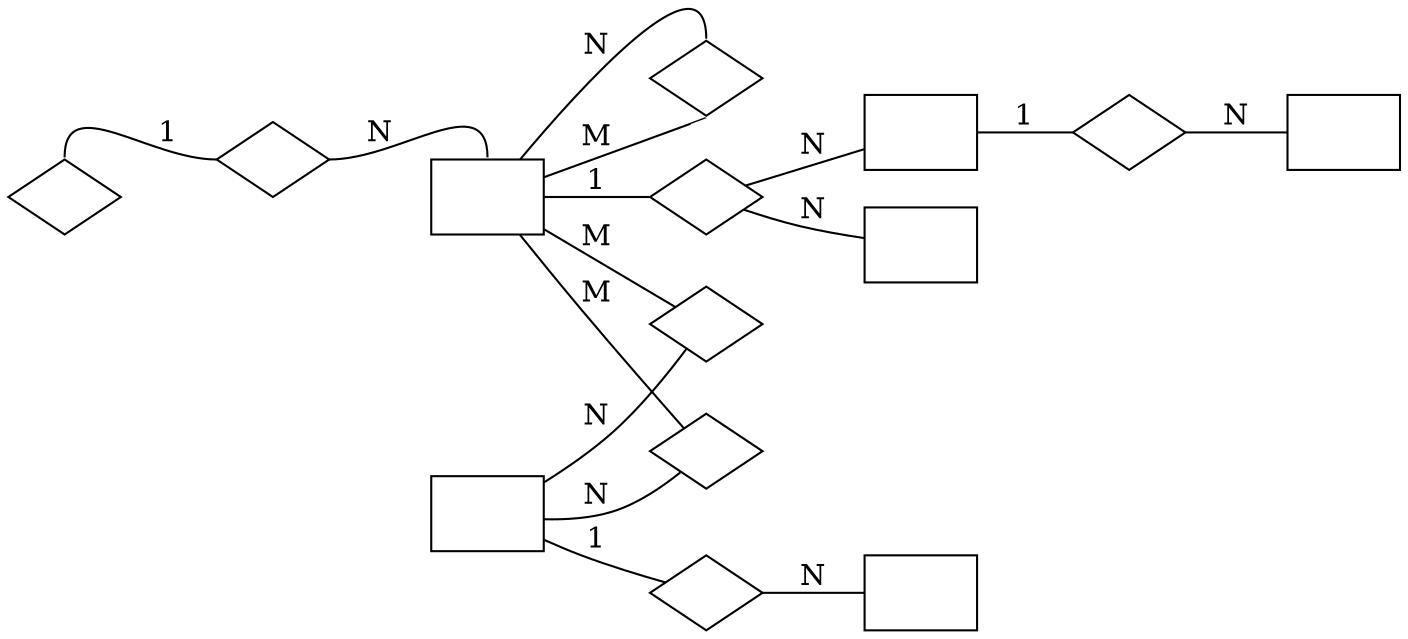 digraph G {
	d2toptions="--autosize --crop -ftikz";
	d2tdocpreamble="\usepackage{hyperref} \usetikzlibrary{shapes,automata,backgrounds,arrows,shadows} \providecommand{\arrayrulecolor}[1] {} \usepackage{ifxetex} \usepackage{ifluatex} \ifxetex   \usepackage{fontspec}   \usepackage{xunicode}   \defaultfontfeatures{Mapping=tex-text} \else   \ifluatex     \usepackage{fontspec}     \usepackage{xunicode}   \else     \usepackage[T1]{fontenc}     \usepackage[utf8]{inputenc}   \fi \fi  \ifxetex   \setmainfont{Iwona}   \setmonofont[Scale=0.88]{Consolas} \else   \ifluatex     \setmainfont{Iwona}     \setmonofont[Scale=0.88]{Consolas}   \else     \usepackage{iwona}     \usepackage[scaled=0.8]{beramono}   \fi \fi ";
	rankdir=LR;
	node [shape=box];
	edge [arrowhead=none];
	
dlat_m [label=" ",texlbl="\graphicspath{{/home/jmfernandez/projects/BLUEPRINT/BLUEPRINT-dcc-loading-scripts/model/BLUEPRINT-doc-template/icons/}} \arrayrulecolor{Black} \begin{tabular}{ c l }  \multicolumn{2}{c}{\textbf{\hyperref[tab:dlat_m]{\Large{}DNA *-lation - Metadata File}}} \\ \hline \includegraphics[height=1.6ex]{pk.pdf} & \hyperref[column:dlat.m.analysis_id]{\textbf{analysis\-\_\-id}} \\ \hyperref[column:lab.wgbs.experiment_id]{\includegraphics[height=1.6ex]{fk.pdf}} & \hyperref[column:dlat.m.experiment_id]{\textit{experiment\-\_\-id}} \\ \hyperref[column:dlat.m.analysis_id]{\includegraphics[height=1.6ex]{fk.pdf}} & \hyperref[column:dlat.m.base_analysis_id]{\textit{\textbf{\textcolor{gray}{base\-\_\-analysis\-\_\-id}}}} \\  & \hyperref[column:dlat.m.analysis_group_id]{analysis\-\_\-group\-\_\-id} \\  & \hyperref[column:dlat.m.data_status]{data\-\_\-status} \\  & \hyperref[column:dlat.m.assembly_version]{assembly\-\_\-version} \\  & \hyperref[column:dlat.m.ensembl_version]{\textcolor{gray}{ensembl\-\_\-version}} \\  & \hyperref[column:dlat.m.gencode_version]{\textcolor{gray}{gencode\-\_\-version}} \\  & \hyperref[column:dlat.m.program_versions]{\textbf{\textcolor{gray}{program\-\_\-versions}}} \\  & \hyperref[column:dlat.m.alignment_algorithm]{alignment\-\_\-algorithm} \\  & \hyperref[column:dlat.m.other_analysis_algorithm]{\textcolor{gray}{other\-\_\-analysis\-\_\-algorithm}} \\  & \hyperref[column:dlat.m.methylation_calling_algorithm]{\textcolor{gray}{methylation\-\_\-calling\-\_\-algorithm}} \\  & \hyperref[column:dlat.m.mr_type]{mr\-\_\-type} \\  & \hyperref[column:dlat.m.notes]{\textcolor{gray}{notes}} \end{tabular}",style="top color=dlat_m,shape=rectangle,rounded corners,drop shadow",margin="0,0"];
dlat_n [label=" ",texlbl="\graphicspath{{/home/jmfernandez/projects/BLUEPRINT/BLUEPRINT-dcc-loading-scripts/model/BLUEPRINT-doc-template/icons/}} \arrayrulecolor{Black} \begin{tabular}{ c l }  \multicolumn{2}{c}{\textbf{\hyperref[tab:dlat_n]{\Large{}DNA *-lation - Single Nucleotide File}}} \\ \hline \hyperref[column:dlat.m.analysis_id]{\includegraphics[height=1.6ex]{fkpk.pdf}} & \hyperref[column:dlat.n.analysis_id]{\textit{\textbf{analysis\-\_\-id}}} \\ \includegraphics[height=1.6ex]{pk.pdf} & \hyperref[column:dlat.n.d_lated_fragment_id]{\textbf{d\-\_\-lated\-\_\-fragment\-\_\-id}} \\  & \hyperref[column:dlat.n.d_lation_type]{d\-\_\-lation\-\_\-type} \\  & \hyperref[column:dlat.n.chromosome]{chromosome} \\  & \hyperref[column:dlat.n.chromosome_start]{chromosome\-\_\-start} \\  & \hyperref[column:dlat.n.chromosome_strand]{\textcolor{gray}{chromosome\-\_\-strand}} \\  & \hyperref[column:dlat.n.total_reads]{total\-\_\-reads} \\  & \hyperref[column:dlat.n.c_total_reads]{c\-\_\-total\-\_\-reads} \\  & \hyperref[column:dlat.n.d_lated_reads]{d\-\_\-lated\-\_\-reads} \\  & \hyperref[column:dlat.n.quality_score]{\textcolor{gray}{quality\-\_\-score}} \\  & \hyperref[column:dlat.n.probability]{\textcolor{gray}{probability}} \\  & \hyperref[column:dlat.n.methylation]{methylation} \\  & \hyperref[column:dlat.n.notes]{\textcolor{gray}{notes}} \end{tabular}",style="top color=dlat_n,shape=rectangle,rounded corners,drop shadow,double distance=2pt",margin="0,0"];
dlat_mr [label=" ",texlbl="\graphicspath{{/home/jmfernandez/projects/BLUEPRINT/BLUEPRINT-dcc-loading-scripts/model/BLUEPRINT-doc-template/icons/}} \arrayrulecolor{Black} \begin{tabular}{ c l }  \multicolumn{2}{c}{\textbf{\hyperref[tab:dlat_mr]{\Large{}DNA *-lation - Methylated Region (CpGs, HMR) File}}} \\ \hline \hyperref[column:dlat.m.analysis_id]{\includegraphics[height=1.6ex]{fkpk.pdf}} & \hyperref[column:dlat.mr.analysis_id]{\textit{\textbf{analysis\-\_\-id}}} \\ \includegraphics[height=1.6ex]{pk.pdf} & \hyperref[column:dlat.mr.d_lated_fragment_id]{\textbf{d\-\_\-lated\-\_\-fragment\-\_\-id}} \\  & \hyperref[column:dlat.mr.chromosome]{chromosome} \\  & \hyperref[column:dlat.mr.chromosome_start]{chromosome\-\_\-start} \\  & \hyperref[column:dlat.mr.chromosome_end]{chromosome\-\_\-end} \\  & \hyperref[column:dlat.mr.total_reads]{total\-\_\-reads} \\  & \hyperref[column:dlat.mr.c_total_reads]{c\-\_\-total\-\_\-reads} \\  & \hyperref[column:dlat.mr.d_lated_reads]{d\-\_\-lated\-\_\-reads} \\  & \hyperref[column:dlat.mr.quality_score]{\textcolor{gray}{quality\-\_\-score}} \\  & \hyperref[column:dlat.mr.probability]{\textcolor{gray}{probability}} \\  & \hyperref[column:dlat.mr.meth_level]{\textcolor{gray}{meth\-\_\-level}} \\  & \hyperref[column:dlat.mr.notes]{\textcolor{gray}{notes}} \end{tabular}",style="top color=dlat_mr,shape=rectangle,rounded corners,drop shadow,double distance=2pt",margin="0,0"];
dlat_s [label=" ",texlbl="\graphicspath{{/home/jmfernandez/projects/BLUEPRINT/BLUEPRINT-dcc-loading-scripts/model/BLUEPRINT-doc-template/icons/}} \arrayrulecolor{Black} \begin{tabular}{ c l }  \multicolumn{2}{c}{\textbf{\hyperref[tab:dlat_s]{\Large{}DNA *-lation - Annotation File}}} \\ \hline \hyperref[column:dlat.mr.analysis_id]{\includegraphics[height=1.6ex]{fk.pdf}} & \hyperref[column:dlat.s.analysis_id]{\textit{analysis\-\_\-id}} \\  & \hyperref[column:dlat.s.ensembl_version]{ensembl\-\_\-version} \\  & \hyperref[column:dlat.s.gene_affected]{gene\-\_\-affected} \\ \hyperref[column:dlat.mr.d_lated_fragment_id]{\includegraphics[height=1.6ex]{fk.pdf}} & \hyperref[column:dlat.s.d_lated_fragment_id]{\textit{d\-\_\-lated\-\_\-fragment\-\_\-id}} \\  & \hyperref[column:dlat.s.notes]{\textcolor{gray}{notes}} \end{tabular}",style="top color=dlat_s,shape=rectangle,rounded corners,drop shadow,double distance=2pt",margin="0,0"];
dlat_dm [label=" ",texlbl="\graphicspath{{/home/jmfernandez/projects/BLUEPRINT/BLUEPRINT-dcc-loading-scripts/model/BLUEPRINT-doc-template/icons/}} \arrayrulecolor{Black} \begin{tabular}{ c l }  \multicolumn{2}{c}{\textbf{\hyperref[tab:dlat_dm]{\Large{}DNA differential *-lation - Metadata File}}} \\ \hline \includegraphics[height=1.6ex]{pk.pdf} & \hyperref[column:dlat.dm.analysis_id]{\textbf{analysis\-\_\-id}} \\ \hyperref[column:dlat.m.analysis_id]{\includegraphics[height=1.6ex]{fk.pdf}} & \hyperref[column:dlat.dm.part_a_analysis_id]{\textit{part\-\_\-a\-\_\-analysis\-\_\-id}} \\ \hyperref[column:dlat.m.analysis_id]{\includegraphics[height=1.6ex]{fk.pdf}} & \hyperref[column:dlat.dm.part_b_analysis_id]{\textit{part\-\_\-b\-\_\-analysis\-\_\-id}} \\  & \hyperref[column:dlat.dm.analysis_group_id]{analysis\-\_\-group\-\_\-id} \\  & \hyperref[column:dlat.dm.data_status]{data\-\_\-status} \\  & \hyperref[column:dlat.dm.assembly_version]{assembly\-\_\-version} \\  & \hyperref[column:dlat.dm.ensembl_version]{\textcolor{gray}{ensembl\-\_\-version}} \\  & \hyperref[column:dlat.dm.gencode_version]{\textcolor{gray}{gencode\-\_\-version}} \\  & \hyperref[column:dlat.dm.program_versions]{\textbf{\textcolor{gray}{program\-\_\-versions}}} \\  & \hyperref[column:dlat.dm.alignment_algorithm]{alignment\-\_\-algorithm} \\  & \hyperref[column:dlat.dm.other_analysis_algorithm]{\textcolor{gray}{other\-\_\-analysis\-\_\-algorithm}} \\  & \hyperref[column:dlat.dm.notes]{\textcolor{gray}{notes}} \end{tabular}",style="top color=dlat_dm,shape=rectangle,rounded corners,drop shadow",margin="0,0"];
dlat_dmr [label=" ",texlbl="\graphicspath{{/home/jmfernandez/projects/BLUEPRINT/BLUEPRINT-dcc-loading-scripts/model/BLUEPRINT-doc-template/icons/}} \arrayrulecolor{Black} \begin{tabular}{ c l }  \multicolumn{2}{c}{\textbf{\hyperref[tab:dlat_dmr]{\Large{}DNA *-lation - Differentially Methylated Region (DMR) File}}} \\ \hline \hyperref[column:dlat.dm.analysis_id]{\includegraphics[height=1.6ex]{fkpk.pdf}} & \hyperref[column:dlat.dmr.analysis_id]{\textit{\textbf{analysis\-\_\-id}}} \\ \includegraphics[height=1.6ex]{pk.pdf} & \hyperref[column:dlat.dmr.d_lated_fragment_id]{\textbf{d\-\_\-lated\-\_\-fragment\-\_\-id}} \\  & \hyperref[column:dlat.dmr.chromosome]{chromosome} \\  & \hyperref[column:dlat.dmr.chromosome_start]{chromosome\-\_\-start} \\  & \hyperref[column:dlat.dmr.chromosome_end]{chromosome\-\_\-end} \\  & \hyperref[column:dlat.dmr.rank]{\textcolor{gray}{rank}} \\  & \hyperref[column:dlat.dmr.n_cpgs]{n\-\_\-cpgs} \\  & \hyperref[column:dlat.dmr.n_sig_cpgs]{n\-\_\-sig\-\_\-cpgs} \\  & \hyperref[column:dlat.dmr.hyper_role]{hyper\-\_\-role} \\  & \hyperref[column:dlat.dmr.abs_avg_diff]{abs\-\_\-avg\-\_\-diff} \\  & \hyperref[column:dlat.dmr.rel_avg_diff]{rel\-\_\-avg\-\_\-diff} \\  & \hyperref[column:dlat.dmr.cpg_start]{cpg\-\_\-start} \\  & \hyperref[column:dlat.dmr.notes]{\textcolor{gray}{notes}} \end{tabular}",style="top color=dlat_dmr,shape=rectangle,rounded corners,drop shadow,double distance=2pt",margin="0,0"];
	{ rank=same; dlat_m dlat_dm }
	
	node [shape=diamond, label=" ", texlbl="Identifies"];
	
	
	ID_dlat_dm_1 [style="top color=dlat_dm,drop shadow,shape aspect=2,double distance=2pt"];
	dlat_dm -> ID_dlat_dm_1  [label="1"];
	ID_dlat_dm_1 -> dlat_dmr [label="N",style="double distance=2pt"];
	
	ID_dlat_mr_2 [style="top color=dlat_mr,drop shadow,shape aspect=2,double distance=2pt"];
	dlat_mr -> ID_dlat_mr_2  [label="1"];
	ID_dlat_mr_2 -> dlat_s [label="N",style="double distance=2pt"];
	
	ID_dlat_m_3 [style="top color=dlat_m,drop shadow,shape aspect=2,double distance=2pt"];
	dlat_m -> ID_dlat_m_3  [label="1"];
	ID_dlat_m_3 -> dlat_mr [label="N",style="double distance=2pt"];
	ID_dlat_m_3 -> dlat_n [label="N",style="double distance=2pt"];
	
	node [shape=diamond];
	
	
	dlat_m_lab_wgbs_4 [style="top color=lab_wgbs,drop shadow,shape aspect=2",label=" ",texlbl="Relationship"];
	lab_wgbs [style="top color=lab_wgbs,shape=rectangle,rounded corners,inner sep=10pt,drop shadow",label=" ",texlbl="\textbf{\hyperref[tab:lab_wgbs]{\Large{}WGBS}}"];
	lab_wgbs:n -> dlat_m_lab_wgbs_4:w [label="1"];
	dlat_m_lab_wgbs_4:e -> dlat_m:n [label="N",style="double distance=2pt"];
	
	dlat_m_dlat_m_5 [style="top color=dlat_m,drop shadow,shape aspect=2",label=" ",texlbl="\parbox{3cm}{\centering Relationship \linebreak \textit{\small(base\-\_\-)}}"];
	
	dlat_m -> dlat_m_dlat_m_5:s [label="M"];
	dlat_m_dlat_m_5:n -> dlat_m [label="N",style=""];
	
	dlat_dm_dlat_m_6 [style="top color=dlat_m,drop shadow,shape aspect=2",label=" ",texlbl="\parbox{3cm}{\centering Relationship \linebreak \textit{\small(part\-\_\-a\-\_\-)}}"];
	
	dlat_m -> dlat_dm_dlat_m_6 [label="M"];
	dlat_dm_dlat_m_6 -> dlat_dm [label="N",style="double distance=2pt"];
	
	dlat_dm_dlat_m_7 [style="top color=dlat_m,drop shadow,shape aspect=2",label=" ",texlbl="\parbox{3cm}{\centering Relationship \linebreak \textit{\small(part\-\_\-b\-\_\-)}}"];
	
	dlat_m -> dlat_dm_dlat_m_7 [label="M"];
	dlat_dm_dlat_m_7 -> dlat_dm [label="N",style="double distance=2pt"];
	
	d2tfigpreamble="\definecolor{dlat_mr}{HTML}{A3ED03}\definecolor{dlat_m}{HTML}{A3ED03}\definecolor{dlat_dmr}{HTML}{A3ED03}\definecolor{lab_wgbs}{RGB}{183,201,227}\definecolor{dlat_n}{HTML}{A3ED03}\definecolor{dlat_s}{HTML}{A3ED03}\definecolor{dlat_dm}{HTML}{A3ED03}";
}
